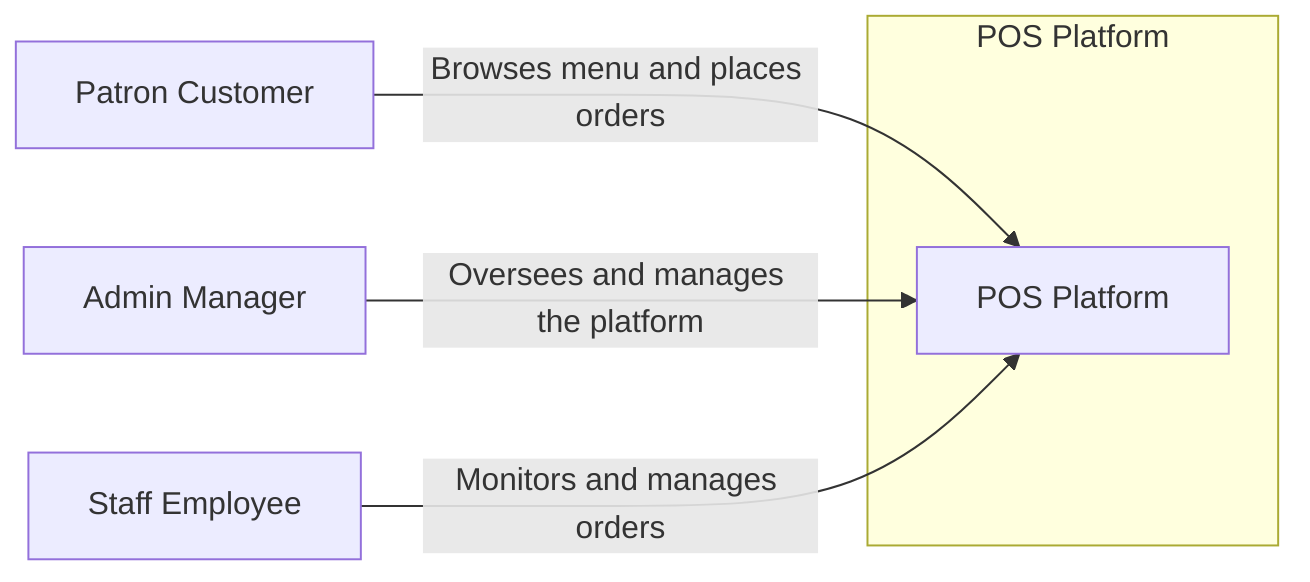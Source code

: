 graph LR
    subgraph "POS Platform"
    POS["POS Platform"]
    end

    Patron["Patron Customer"] -->| Browses menu and places orders | POS
    Admin["Admin Manager"] -->| Oversees and manages the platform | POS
    Staff["Staff Employee"] -->| Monitors and manages orders | POS